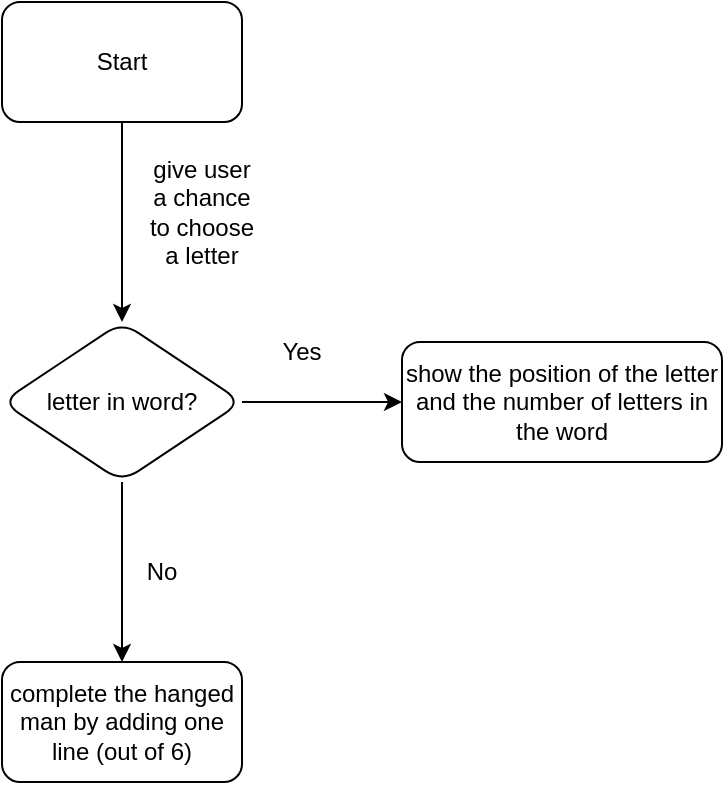 <mxfile version="20.3.2" type="github">
  <diagram id="RxlkIarcW2p0RG7R7ZT7" name="Page-1">
    <mxGraphModel dx="856" dy="434" grid="1" gridSize="10" guides="1" tooltips="1" connect="1" arrows="1" fold="1" page="1" pageScale="1" pageWidth="850" pageHeight="1100" math="0" shadow="0">
      <root>
        <mxCell id="0" />
        <mxCell id="1" parent="0" />
        <mxCell id="kcd32M32K82_xFUZd39J-3" value="" style="edgeStyle=orthogonalEdgeStyle;rounded=0;orthogonalLoop=1;jettySize=auto;html=1;" edge="1" parent="1" source="kcd32M32K82_xFUZd39J-1" target="kcd32M32K82_xFUZd39J-2">
          <mxGeometry relative="1" as="geometry" />
        </mxCell>
        <mxCell id="kcd32M32K82_xFUZd39J-1" value="Start" style="rounded=1;whiteSpace=wrap;html=1;" vertex="1" parent="1">
          <mxGeometry x="360" y="70" width="120" height="60" as="geometry" />
        </mxCell>
        <mxCell id="kcd32M32K82_xFUZd39J-6" value="" style="edgeStyle=orthogonalEdgeStyle;rounded=0;orthogonalLoop=1;jettySize=auto;html=1;" edge="1" parent="1" source="kcd32M32K82_xFUZd39J-2" target="kcd32M32K82_xFUZd39J-5">
          <mxGeometry relative="1" as="geometry" />
        </mxCell>
        <mxCell id="kcd32M32K82_xFUZd39J-9" value="" style="edgeStyle=orthogonalEdgeStyle;rounded=0;orthogonalLoop=1;jettySize=auto;html=1;" edge="1" parent="1" source="kcd32M32K82_xFUZd39J-2" target="kcd32M32K82_xFUZd39J-8">
          <mxGeometry relative="1" as="geometry" />
        </mxCell>
        <mxCell id="kcd32M32K82_xFUZd39J-2" value="letter in word?" style="rhombus;whiteSpace=wrap;html=1;rounded=1;" vertex="1" parent="1">
          <mxGeometry x="360" y="230" width="120" height="80" as="geometry" />
        </mxCell>
        <mxCell id="kcd32M32K82_xFUZd39J-4" value="give user a chance to choose a letter" style="text;html=1;strokeColor=none;fillColor=none;align=center;verticalAlign=middle;whiteSpace=wrap;rounded=0;" vertex="1" parent="1">
          <mxGeometry x="430" y="160" width="60" height="30" as="geometry" />
        </mxCell>
        <mxCell id="kcd32M32K82_xFUZd39J-5" value="show the position of the letter and the number of letters in the word" style="whiteSpace=wrap;html=1;rounded=1;" vertex="1" parent="1">
          <mxGeometry x="560" y="240" width="160" height="60" as="geometry" />
        </mxCell>
        <mxCell id="kcd32M32K82_xFUZd39J-7" value="Yes" style="text;html=1;strokeColor=none;fillColor=none;align=center;verticalAlign=middle;whiteSpace=wrap;rounded=0;" vertex="1" parent="1">
          <mxGeometry x="480" y="230" width="60" height="30" as="geometry" />
        </mxCell>
        <mxCell id="kcd32M32K82_xFUZd39J-8" value="complete the hanged man by adding one line (out of 6)" style="whiteSpace=wrap;html=1;rounded=1;" vertex="1" parent="1">
          <mxGeometry x="360" y="400" width="120" height="60" as="geometry" />
        </mxCell>
        <mxCell id="kcd32M32K82_xFUZd39J-10" value="No" style="text;html=1;strokeColor=none;fillColor=none;align=center;verticalAlign=middle;whiteSpace=wrap;rounded=0;" vertex="1" parent="1">
          <mxGeometry x="410" y="340" width="60" height="30" as="geometry" />
        </mxCell>
      </root>
    </mxGraphModel>
  </diagram>
</mxfile>
